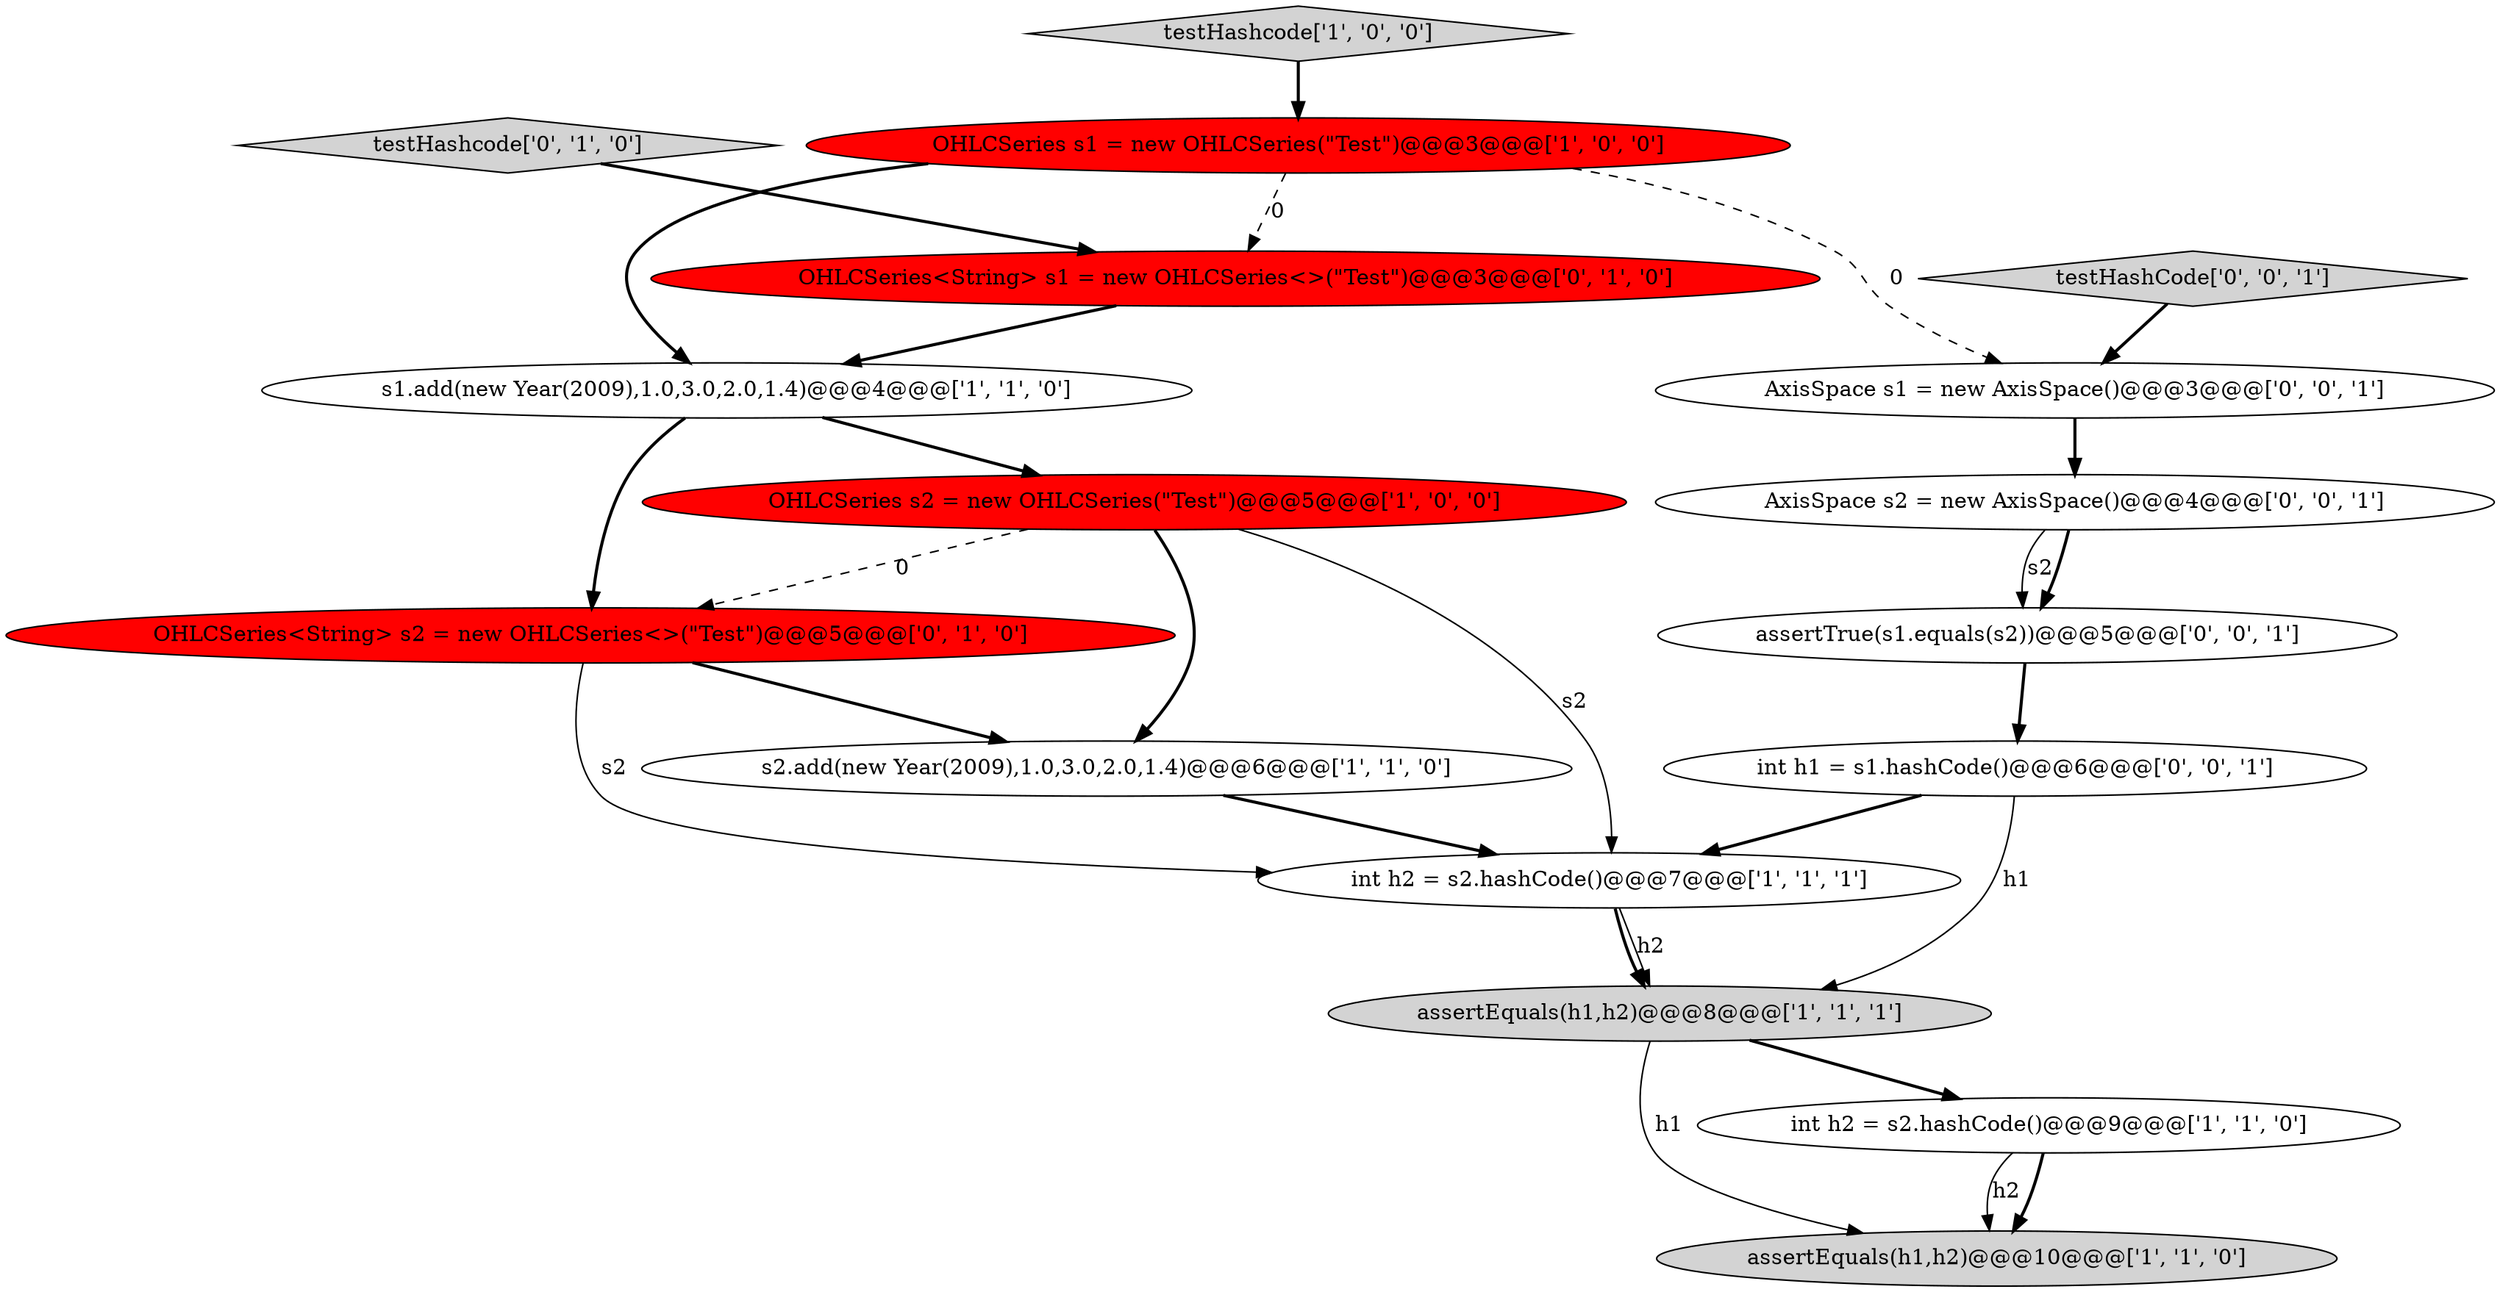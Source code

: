 digraph {
1 [style = filled, label = "testHashcode['1', '0', '0']", fillcolor = lightgray, shape = diamond image = "AAA0AAABBB1BBB"];
6 [style = filled, label = "assertEquals(h1,h2)@@@10@@@['1', '1', '0']", fillcolor = lightgray, shape = ellipse image = "AAA0AAABBB1BBB"];
12 [style = filled, label = "assertTrue(s1.equals(s2))@@@5@@@['0', '0', '1']", fillcolor = white, shape = ellipse image = "AAA0AAABBB3BBB"];
8 [style = filled, label = "int h2 = s2.hashCode()@@@7@@@['1', '1', '1']", fillcolor = white, shape = ellipse image = "AAA0AAABBB1BBB"];
16 [style = filled, label = "int h1 = s1.hashCode()@@@6@@@['0', '0', '1']", fillcolor = white, shape = ellipse image = "AAA0AAABBB3BBB"];
13 [style = filled, label = "testHashCode['0', '0', '1']", fillcolor = lightgray, shape = diamond image = "AAA0AAABBB3BBB"];
0 [style = filled, label = "s1.add(new Year(2009),1.0,3.0,2.0,1.4)@@@4@@@['1', '1', '0']", fillcolor = white, shape = ellipse image = "AAA0AAABBB1BBB"];
10 [style = filled, label = "testHashcode['0', '1', '0']", fillcolor = lightgray, shape = diamond image = "AAA0AAABBB2BBB"];
3 [style = filled, label = "OHLCSeries s2 = new OHLCSeries(\"Test\")@@@5@@@['1', '0', '0']", fillcolor = red, shape = ellipse image = "AAA1AAABBB1BBB"];
2 [style = filled, label = "assertEquals(h1,h2)@@@8@@@['1', '1', '1']", fillcolor = lightgray, shape = ellipse image = "AAA0AAABBB1BBB"];
15 [style = filled, label = "AxisSpace s2 = new AxisSpace()@@@4@@@['0', '0', '1']", fillcolor = white, shape = ellipse image = "AAA0AAABBB3BBB"];
11 [style = filled, label = "OHLCSeries<String> s2 = new OHLCSeries<>(\"Test\")@@@5@@@['0', '1', '0']", fillcolor = red, shape = ellipse image = "AAA1AAABBB2BBB"];
7 [style = filled, label = "s2.add(new Year(2009),1.0,3.0,2.0,1.4)@@@6@@@['1', '1', '0']", fillcolor = white, shape = ellipse image = "AAA0AAABBB1BBB"];
9 [style = filled, label = "OHLCSeries<String> s1 = new OHLCSeries<>(\"Test\")@@@3@@@['0', '1', '0']", fillcolor = red, shape = ellipse image = "AAA1AAABBB2BBB"];
5 [style = filled, label = "OHLCSeries s1 = new OHLCSeries(\"Test\")@@@3@@@['1', '0', '0']", fillcolor = red, shape = ellipse image = "AAA1AAABBB1BBB"];
4 [style = filled, label = "int h2 = s2.hashCode()@@@9@@@['1', '1', '0']", fillcolor = white, shape = ellipse image = "AAA0AAABBB1BBB"];
14 [style = filled, label = "AxisSpace s1 = new AxisSpace()@@@3@@@['0', '0', '1']", fillcolor = white, shape = ellipse image = "AAA0AAABBB3BBB"];
1->5 [style = bold, label=""];
0->3 [style = bold, label=""];
5->14 [style = dashed, label="0"];
9->0 [style = bold, label=""];
11->8 [style = solid, label="s2"];
16->8 [style = bold, label=""];
4->6 [style = bold, label=""];
0->11 [style = bold, label=""];
5->9 [style = dashed, label="0"];
12->16 [style = bold, label=""];
15->12 [style = solid, label="s2"];
7->8 [style = bold, label=""];
2->4 [style = bold, label=""];
16->2 [style = solid, label="h1"];
8->2 [style = solid, label="h2"];
8->2 [style = bold, label=""];
3->7 [style = bold, label=""];
5->0 [style = bold, label=""];
4->6 [style = solid, label="h2"];
3->8 [style = solid, label="s2"];
14->15 [style = bold, label=""];
10->9 [style = bold, label=""];
15->12 [style = bold, label=""];
3->11 [style = dashed, label="0"];
13->14 [style = bold, label=""];
11->7 [style = bold, label=""];
2->6 [style = solid, label="h1"];
}
